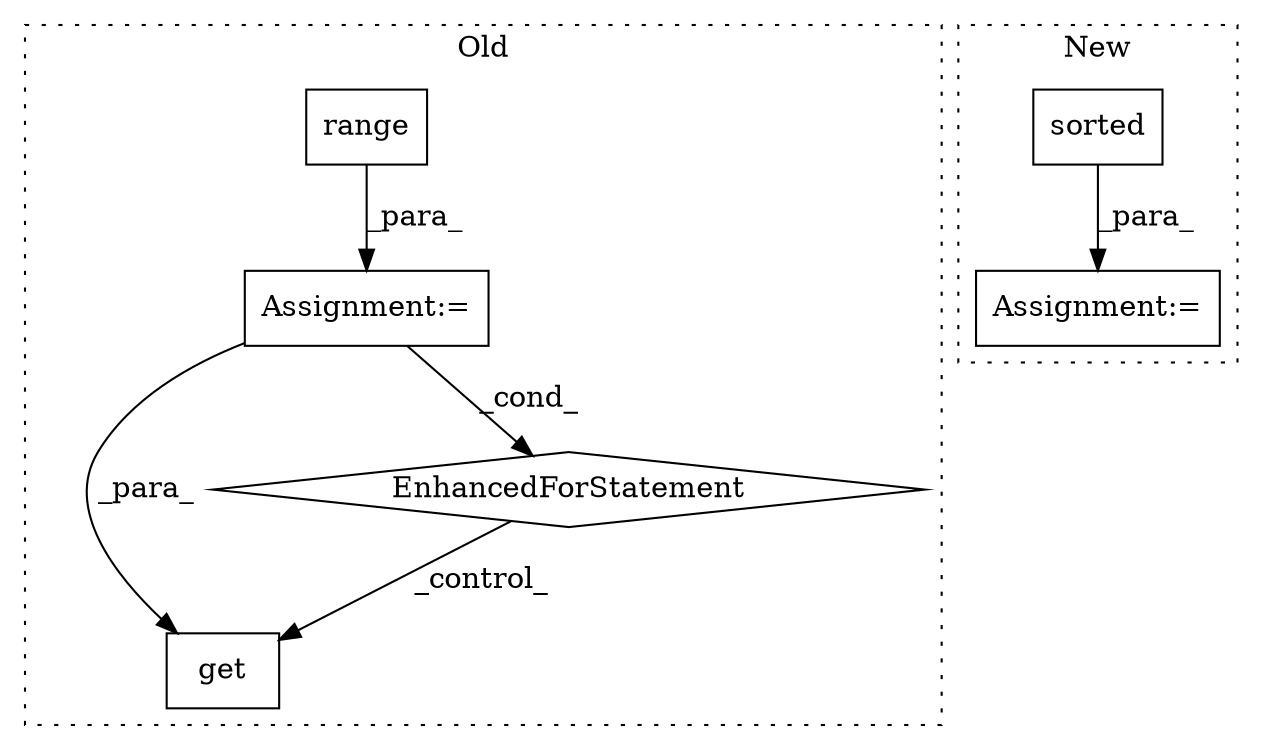 digraph G {
subgraph cluster0 {
1 [label="get" a="32" s="4329,4340" l="4,1" shape="box"];
4 [label="EnhancedForStatement" a="70" s="4183,4260" l="57,2" shape="diamond"];
5 [label="range" a="32" s="4248,4259" l="6,1" shape="box"];
6 [label="Assignment:=" a="7" s="4183,4260" l="57,2" shape="box"];
label = "Old";
style="dotted";
}
subgraph cluster1 {
2 [label="sorted" a="32" s="4128,4169" l="7,1" shape="box"];
3 [label="Assignment:=" a="7" s="4186" l="1" shape="box"];
label = "New";
style="dotted";
}
2 -> 3 [label="_para_"];
4 -> 1 [label="_control_"];
5 -> 6 [label="_para_"];
6 -> 4 [label="_cond_"];
6 -> 1 [label="_para_"];
}